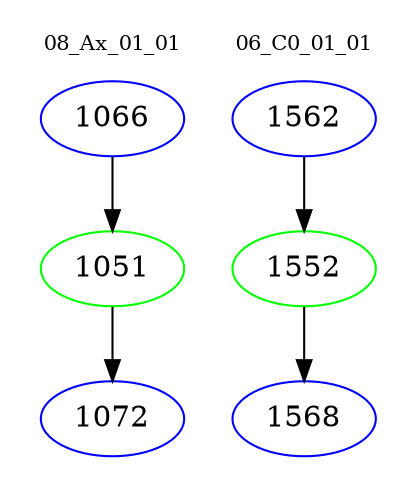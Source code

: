 digraph{
subgraph cluster_0 {
color = white
label = "08_Ax_01_01";
fontsize=10;
T0_1066 [label="1066", color="blue"]
T0_1066 -> T0_1051 [color="black"]
T0_1051 [label="1051", color="green"]
T0_1051 -> T0_1072 [color="black"]
T0_1072 [label="1072", color="blue"]
}
subgraph cluster_1 {
color = white
label = "06_C0_01_01";
fontsize=10;
T1_1562 [label="1562", color="blue"]
T1_1562 -> T1_1552 [color="black"]
T1_1552 [label="1552", color="green"]
T1_1552 -> T1_1568 [color="black"]
T1_1568 [label="1568", color="blue"]
}
}
